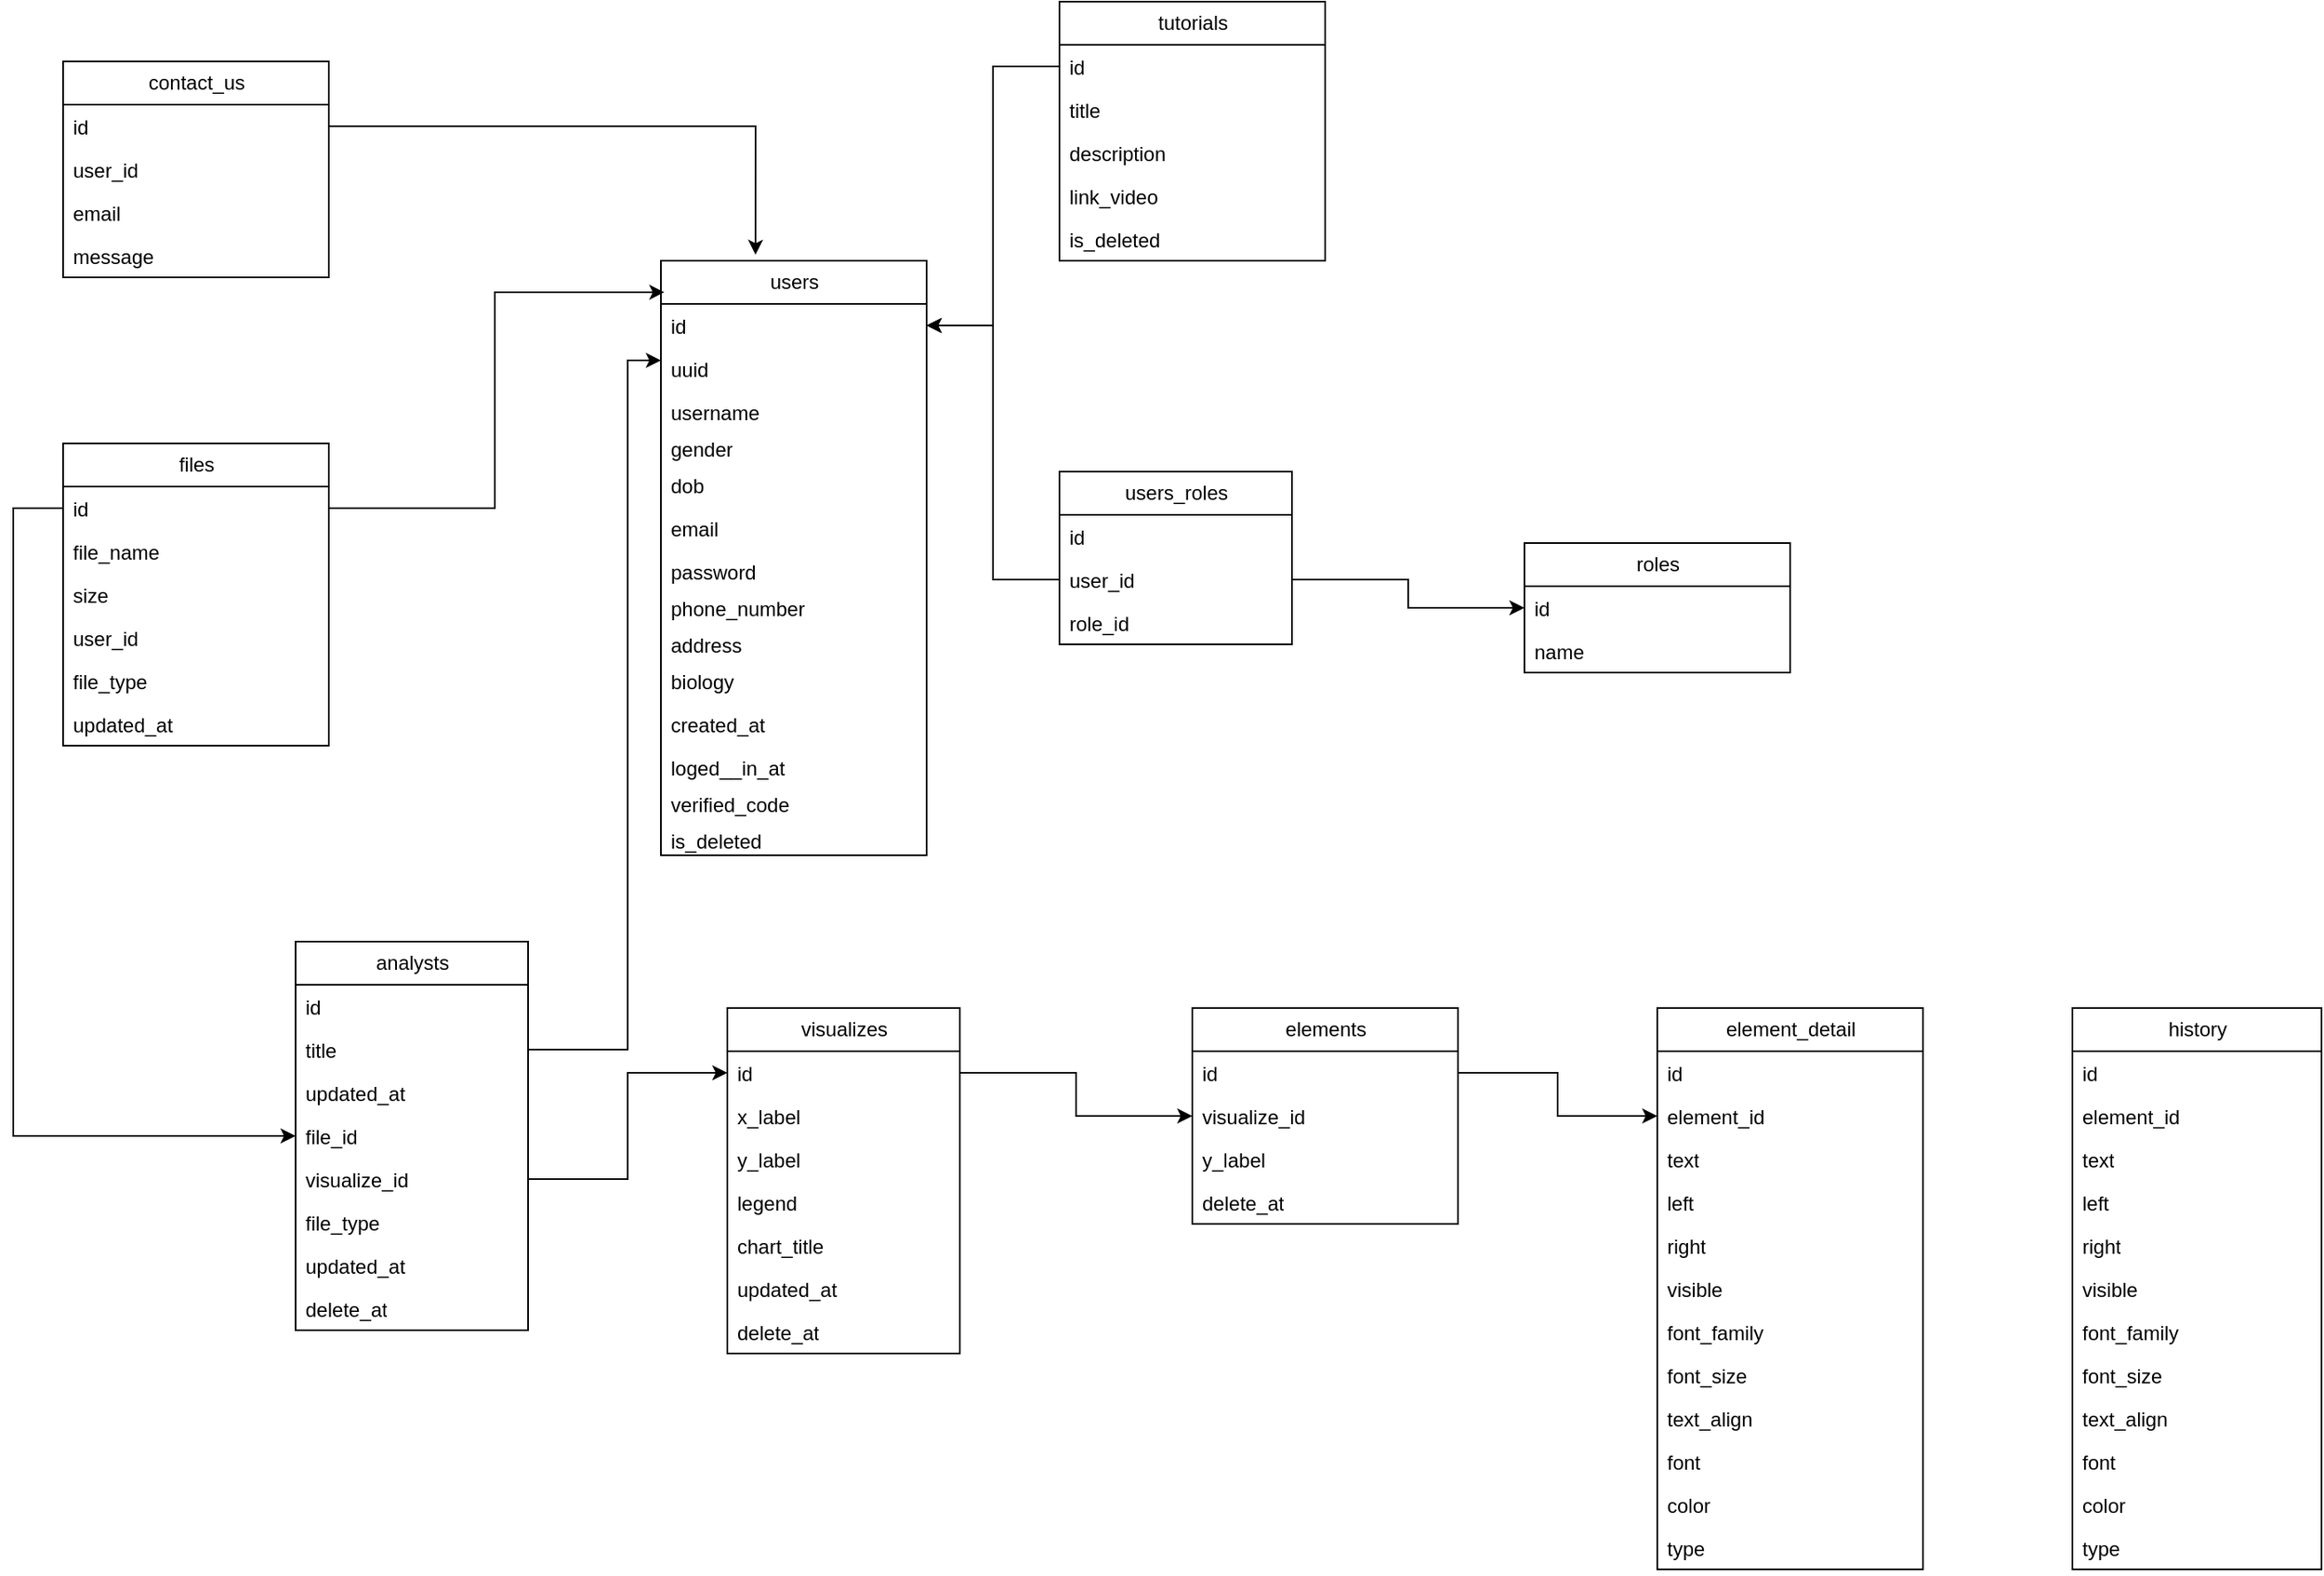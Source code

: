<mxfile version="22.0.8" type="github">
  <diagram name="Page-1" id="uQ-LEBRfxpsfQrsSfHtP">
    <mxGraphModel dx="1235" dy="628" grid="1" gridSize="10" guides="1" tooltips="1" connect="1" arrows="1" fold="1" page="1" pageScale="1" pageWidth="850" pageHeight="1100" math="0" shadow="0">
      <root>
        <mxCell id="0" />
        <mxCell id="1" parent="0" />
        <mxCell id="L1xeTPXY0KIU7GpMLRNp-1" value="users" style="swimlane;fontStyle=0;childLayout=stackLayout;horizontal=1;startSize=26;fillColor=none;horizontalStack=0;resizeParent=1;resizeParentMax=0;resizeLast=0;collapsible=1;marginBottom=0;html=1;" parent="1" vertex="1">
          <mxGeometry x="440" y="230" width="160" height="358" as="geometry">
            <mxRectangle x="210" y="230" width="70" height="30" as="alternateBounds" />
          </mxGeometry>
        </mxCell>
        <mxCell id="L1xeTPXY0KIU7GpMLRNp-2" value="id" style="text;strokeColor=none;fillColor=none;align=left;verticalAlign=top;spacingLeft=4;spacingRight=4;overflow=hidden;rotatable=0;points=[[0,0.5],[1,0.5]];portConstraint=eastwest;whiteSpace=wrap;html=1;" parent="L1xeTPXY0KIU7GpMLRNp-1" vertex="1">
          <mxGeometry y="26" width="160" height="26" as="geometry" />
        </mxCell>
        <mxCell id="L1xeTPXY0KIU7GpMLRNp-3" value="uuid" style="text;strokeColor=none;fillColor=none;align=left;verticalAlign=top;spacingLeft=4;spacingRight=4;overflow=hidden;rotatable=0;points=[[0,0.5],[1,0.5]];portConstraint=eastwest;whiteSpace=wrap;html=1;" parent="L1xeTPXY0KIU7GpMLRNp-1" vertex="1">
          <mxGeometry y="52" width="160" height="26" as="geometry" />
        </mxCell>
        <mxCell id="L1xeTPXY0KIU7GpMLRNp-8" value="username" style="text;strokeColor=none;fillColor=none;align=left;verticalAlign=top;spacingLeft=4;spacingRight=4;overflow=hidden;rotatable=0;points=[[0,0.5],[1,0.5]];portConstraint=eastwest;whiteSpace=wrap;html=1;" parent="L1xeTPXY0KIU7GpMLRNp-1" vertex="1">
          <mxGeometry y="78" width="160" height="22" as="geometry" />
        </mxCell>
        <mxCell id="L1xeTPXY0KIU7GpMLRNp-9" value="gender" style="text;strokeColor=none;fillColor=none;align=left;verticalAlign=top;spacingLeft=4;spacingRight=4;overflow=hidden;rotatable=0;points=[[0,0.5],[1,0.5]];portConstraint=eastwest;whiteSpace=wrap;html=1;" parent="L1xeTPXY0KIU7GpMLRNp-1" vertex="1">
          <mxGeometry y="100" width="160" height="22" as="geometry" />
        </mxCell>
        <mxCell id="L1xeTPXY0KIU7GpMLRNp-10" value="dob" style="text;strokeColor=none;fillColor=none;align=left;verticalAlign=top;spacingLeft=4;spacingRight=4;overflow=hidden;rotatable=0;points=[[0,0.5],[1,0.5]];portConstraint=eastwest;whiteSpace=wrap;html=1;" parent="L1xeTPXY0KIU7GpMLRNp-1" vertex="1">
          <mxGeometry y="122" width="160" height="26" as="geometry" />
        </mxCell>
        <mxCell id="L1xeTPXY0KIU7GpMLRNp-15" value="email" style="text;strokeColor=none;fillColor=none;align=left;verticalAlign=top;spacingLeft=4;spacingRight=4;overflow=hidden;rotatable=0;points=[[0,0.5],[1,0.5]];portConstraint=eastwest;whiteSpace=wrap;html=1;" parent="L1xeTPXY0KIU7GpMLRNp-1" vertex="1">
          <mxGeometry y="148" width="160" height="26" as="geometry" />
        </mxCell>
        <mxCell id="L1xeTPXY0KIU7GpMLRNp-19" value="password" style="text;strokeColor=none;fillColor=none;align=left;verticalAlign=top;spacingLeft=4;spacingRight=4;overflow=hidden;rotatable=0;points=[[0,0.5],[1,0.5]];portConstraint=eastwest;whiteSpace=wrap;html=1;" parent="L1xeTPXY0KIU7GpMLRNp-1" vertex="1">
          <mxGeometry y="174" width="160" height="22" as="geometry" />
        </mxCell>
        <mxCell id="L1xeTPXY0KIU7GpMLRNp-18" value="phone_number" style="text;strokeColor=none;fillColor=none;align=left;verticalAlign=top;spacingLeft=4;spacingRight=4;overflow=hidden;rotatable=0;points=[[0,0.5],[1,0.5]];portConstraint=eastwest;whiteSpace=wrap;html=1;" parent="L1xeTPXY0KIU7GpMLRNp-1" vertex="1">
          <mxGeometry y="196" width="160" height="22" as="geometry" />
        </mxCell>
        <mxCell id="L1xeTPXY0KIU7GpMLRNp-17" value="address" style="text;strokeColor=none;fillColor=none;align=left;verticalAlign=top;spacingLeft=4;spacingRight=4;overflow=hidden;rotatable=0;points=[[0,0.5],[1,0.5]];portConstraint=eastwest;whiteSpace=wrap;html=1;" parent="L1xeTPXY0KIU7GpMLRNp-1" vertex="1">
          <mxGeometry y="218" width="160" height="22" as="geometry" />
        </mxCell>
        <mxCell id="L1xeTPXY0KIU7GpMLRNp-16" value="biology" style="text;strokeColor=none;fillColor=none;align=left;verticalAlign=top;spacingLeft=4;spacingRight=4;overflow=hidden;rotatable=0;points=[[0,0.5],[1,0.5]];portConstraint=eastwest;whiteSpace=wrap;html=1;" parent="L1xeTPXY0KIU7GpMLRNp-1" vertex="1">
          <mxGeometry y="240" width="160" height="26" as="geometry" />
        </mxCell>
        <mxCell id="L1xeTPXY0KIU7GpMLRNp-11" value="created_at" style="text;strokeColor=none;fillColor=none;align=left;verticalAlign=top;spacingLeft=4;spacingRight=4;overflow=hidden;rotatable=0;points=[[0,0.5],[1,0.5]];portConstraint=eastwest;whiteSpace=wrap;html=1;" parent="L1xeTPXY0KIU7GpMLRNp-1" vertex="1">
          <mxGeometry y="266" width="160" height="26" as="geometry" />
        </mxCell>
        <mxCell id="L1xeTPXY0KIU7GpMLRNp-12" value="loged__in_at" style="text;strokeColor=none;fillColor=none;align=left;verticalAlign=top;spacingLeft=4;spacingRight=4;overflow=hidden;rotatable=0;points=[[0,0.5],[1,0.5]];portConstraint=eastwest;whiteSpace=wrap;html=1;" parent="L1xeTPXY0KIU7GpMLRNp-1" vertex="1">
          <mxGeometry y="292" width="160" height="22" as="geometry" />
        </mxCell>
        <mxCell id="L1xeTPXY0KIU7GpMLRNp-13" value="verified_code" style="text;strokeColor=none;fillColor=none;align=left;verticalAlign=top;spacingLeft=4;spacingRight=4;overflow=hidden;rotatable=0;points=[[0,0.5],[1,0.5]];portConstraint=eastwest;whiteSpace=wrap;html=1;" parent="L1xeTPXY0KIU7GpMLRNp-1" vertex="1">
          <mxGeometry y="314" width="160" height="22" as="geometry" />
        </mxCell>
        <mxCell id="L1xeTPXY0KIU7GpMLRNp-14" value="is_deleted" style="text;strokeColor=none;fillColor=none;align=left;verticalAlign=top;spacingLeft=4;spacingRight=4;overflow=hidden;rotatable=0;points=[[0,0.5],[1,0.5]];portConstraint=eastwest;whiteSpace=wrap;html=1;" parent="L1xeTPXY0KIU7GpMLRNp-1" vertex="1">
          <mxGeometry y="336" width="160" height="22" as="geometry" />
        </mxCell>
        <mxCell id="L1xeTPXY0KIU7GpMLRNp-20" value="roles" style="swimlane;fontStyle=0;childLayout=stackLayout;horizontal=1;startSize=26;fillColor=none;horizontalStack=0;resizeParent=1;resizeParentMax=0;resizeLast=0;collapsible=1;marginBottom=0;html=1;" parent="1" vertex="1">
          <mxGeometry x="960" y="400" width="160" height="78" as="geometry">
            <mxRectangle x="210" y="230" width="70" height="30" as="alternateBounds" />
          </mxGeometry>
        </mxCell>
        <mxCell id="L1xeTPXY0KIU7GpMLRNp-21" value="id" style="text;strokeColor=none;fillColor=none;align=left;verticalAlign=top;spacingLeft=4;spacingRight=4;overflow=hidden;rotatable=0;points=[[0,0.5],[1,0.5]];portConstraint=eastwest;whiteSpace=wrap;html=1;" parent="L1xeTPXY0KIU7GpMLRNp-20" vertex="1">
          <mxGeometry y="26" width="160" height="26" as="geometry" />
        </mxCell>
        <mxCell id="L1xeTPXY0KIU7GpMLRNp-22" value="name" style="text;strokeColor=none;fillColor=none;align=left;verticalAlign=top;spacingLeft=4;spacingRight=4;overflow=hidden;rotatable=0;points=[[0,0.5],[1,0.5]];portConstraint=eastwest;whiteSpace=wrap;html=1;" parent="L1xeTPXY0KIU7GpMLRNp-20" vertex="1">
          <mxGeometry y="52" width="160" height="26" as="geometry" />
        </mxCell>
        <mxCell id="L1xeTPXY0KIU7GpMLRNp-35" value="users_roles" style="swimlane;fontStyle=0;childLayout=stackLayout;horizontal=1;startSize=26;fillColor=none;horizontalStack=0;resizeParent=1;resizeParentMax=0;resizeLast=0;collapsible=1;marginBottom=0;html=1;" parent="1" vertex="1">
          <mxGeometry x="680" y="357" width="140" height="104" as="geometry">
            <mxRectangle x="210" y="230" width="70" height="30" as="alternateBounds" />
          </mxGeometry>
        </mxCell>
        <mxCell id="L1xeTPXY0KIU7GpMLRNp-36" value="id" style="text;strokeColor=none;fillColor=none;align=left;verticalAlign=top;spacingLeft=4;spacingRight=4;overflow=hidden;rotatable=0;points=[[0,0.5],[1,0.5]];portConstraint=eastwest;whiteSpace=wrap;html=1;" parent="L1xeTPXY0KIU7GpMLRNp-35" vertex="1">
          <mxGeometry y="26" width="140" height="26" as="geometry" />
        </mxCell>
        <mxCell id="L1xeTPXY0KIU7GpMLRNp-41" value="user_id" style="text;strokeColor=none;fillColor=none;align=left;verticalAlign=top;spacingLeft=4;spacingRight=4;overflow=hidden;rotatable=0;points=[[0,0.5],[1,0.5]];portConstraint=eastwest;whiteSpace=wrap;html=1;" parent="L1xeTPXY0KIU7GpMLRNp-35" vertex="1">
          <mxGeometry y="52" width="140" height="26" as="geometry" />
        </mxCell>
        <mxCell id="L1xeTPXY0KIU7GpMLRNp-37" value="role_id" style="text;strokeColor=none;fillColor=none;align=left;verticalAlign=top;spacingLeft=4;spacingRight=4;overflow=hidden;rotatable=0;points=[[0,0.5],[1,0.5]];portConstraint=eastwest;whiteSpace=wrap;html=1;" parent="L1xeTPXY0KIU7GpMLRNp-35" vertex="1">
          <mxGeometry y="78" width="140" height="26" as="geometry" />
        </mxCell>
        <mxCell id="TzdR4PTBWZfwo3h6QE1A-2" style="edgeStyle=orthogonalEdgeStyle;rounded=0;orthogonalLoop=1;jettySize=auto;html=1;" parent="1" source="L1xeTPXY0KIU7GpMLRNp-41" target="L1xeTPXY0KIU7GpMLRNp-2" edge="1">
          <mxGeometry relative="1" as="geometry" />
        </mxCell>
        <mxCell id="TzdR4PTBWZfwo3h6QE1A-3" style="edgeStyle=orthogonalEdgeStyle;rounded=0;orthogonalLoop=1;jettySize=auto;html=1;entryX=0;entryY=0.5;entryDx=0;entryDy=0;" parent="1" source="L1xeTPXY0KIU7GpMLRNp-41" target="L1xeTPXY0KIU7GpMLRNp-21" edge="1">
          <mxGeometry relative="1" as="geometry" />
        </mxCell>
        <mxCell id="TzdR4PTBWZfwo3h6QE1A-4" value="files" style="swimlane;fontStyle=0;childLayout=stackLayout;horizontal=1;startSize=26;fillColor=none;horizontalStack=0;resizeParent=1;resizeParentMax=0;resizeLast=0;collapsible=1;marginBottom=0;html=1;" parent="1" vertex="1">
          <mxGeometry x="80" y="340" width="160" height="182" as="geometry">
            <mxRectangle x="210" y="230" width="70" height="30" as="alternateBounds" />
          </mxGeometry>
        </mxCell>
        <mxCell id="TzdR4PTBWZfwo3h6QE1A-5" value="id" style="text;strokeColor=none;fillColor=none;align=left;verticalAlign=top;spacingLeft=4;spacingRight=4;overflow=hidden;rotatable=0;points=[[0,0.5],[1,0.5]];portConstraint=eastwest;whiteSpace=wrap;html=1;" parent="TzdR4PTBWZfwo3h6QE1A-4" vertex="1">
          <mxGeometry y="26" width="160" height="26" as="geometry" />
        </mxCell>
        <mxCell id="TzdR4PTBWZfwo3h6QE1A-7" value="file_name" style="text;strokeColor=none;fillColor=none;align=left;verticalAlign=top;spacingLeft=4;spacingRight=4;overflow=hidden;rotatable=0;points=[[0,0.5],[1,0.5]];portConstraint=eastwest;whiteSpace=wrap;html=1;" parent="TzdR4PTBWZfwo3h6QE1A-4" vertex="1">
          <mxGeometry y="52" width="160" height="26" as="geometry" />
        </mxCell>
        <mxCell id="TzdR4PTBWZfwo3h6QE1A-9" value="size" style="text;strokeColor=none;fillColor=none;align=left;verticalAlign=top;spacingLeft=4;spacingRight=4;overflow=hidden;rotatable=0;points=[[0,0.5],[1,0.5]];portConstraint=eastwest;whiteSpace=wrap;html=1;" parent="TzdR4PTBWZfwo3h6QE1A-4" vertex="1">
          <mxGeometry y="78" width="160" height="26" as="geometry" />
        </mxCell>
        <mxCell id="TzdR4PTBWZfwo3h6QE1A-10" value="user_id" style="text;strokeColor=none;fillColor=none;align=left;verticalAlign=top;spacingLeft=4;spacingRight=4;overflow=hidden;rotatable=0;points=[[0,0.5],[1,0.5]];portConstraint=eastwest;whiteSpace=wrap;html=1;" parent="TzdR4PTBWZfwo3h6QE1A-4" vertex="1">
          <mxGeometry y="104" width="160" height="26" as="geometry" />
        </mxCell>
        <mxCell id="TzdR4PTBWZfwo3h6QE1A-8" value="file_type" style="text;strokeColor=none;fillColor=none;align=left;verticalAlign=top;spacingLeft=4;spacingRight=4;overflow=hidden;rotatable=0;points=[[0,0.5],[1,0.5]];portConstraint=eastwest;whiteSpace=wrap;html=1;" parent="TzdR4PTBWZfwo3h6QE1A-4" vertex="1">
          <mxGeometry y="130" width="160" height="26" as="geometry" />
        </mxCell>
        <mxCell id="TzdR4PTBWZfwo3h6QE1A-6" value="updated_at" style="text;strokeColor=none;fillColor=none;align=left;verticalAlign=top;spacingLeft=4;spacingRight=4;overflow=hidden;rotatable=0;points=[[0,0.5],[1,0.5]];portConstraint=eastwest;whiteSpace=wrap;html=1;" parent="TzdR4PTBWZfwo3h6QE1A-4" vertex="1">
          <mxGeometry y="156" width="160" height="26" as="geometry" />
        </mxCell>
        <mxCell id="IxeHZ6Wd8TCXihYFa-00-1" value="contact_us" style="swimlane;fontStyle=0;childLayout=stackLayout;horizontal=1;startSize=26;fillColor=none;horizontalStack=0;resizeParent=1;resizeParentMax=0;resizeLast=0;collapsible=1;marginBottom=0;html=1;" vertex="1" parent="1">
          <mxGeometry x="80" y="110" width="160" height="130" as="geometry">
            <mxRectangle x="210" y="230" width="70" height="30" as="alternateBounds" />
          </mxGeometry>
        </mxCell>
        <mxCell id="IxeHZ6Wd8TCXihYFa-00-2" value="id" style="text;strokeColor=none;fillColor=none;align=left;verticalAlign=top;spacingLeft=4;spacingRight=4;overflow=hidden;rotatable=0;points=[[0,0.5],[1,0.5]];portConstraint=eastwest;whiteSpace=wrap;html=1;" vertex="1" parent="IxeHZ6Wd8TCXihYFa-00-1">
          <mxGeometry y="26" width="160" height="26" as="geometry" />
        </mxCell>
        <mxCell id="IxeHZ6Wd8TCXihYFa-00-15" value="user_id" style="text;strokeColor=none;fillColor=none;align=left;verticalAlign=top;spacingLeft=4;spacingRight=4;overflow=hidden;rotatable=0;points=[[0,0.5],[1,0.5]];portConstraint=eastwest;whiteSpace=wrap;html=1;" vertex="1" parent="IxeHZ6Wd8TCXihYFa-00-1">
          <mxGeometry y="52" width="160" height="26" as="geometry" />
        </mxCell>
        <mxCell id="IxeHZ6Wd8TCXihYFa-00-3" value="email" style="text;strokeColor=none;fillColor=none;align=left;verticalAlign=top;spacingLeft=4;spacingRight=4;overflow=hidden;rotatable=0;points=[[0,0.5],[1,0.5]];portConstraint=eastwest;whiteSpace=wrap;html=1;" vertex="1" parent="IxeHZ6Wd8TCXihYFa-00-1">
          <mxGeometry y="78" width="160" height="26" as="geometry" />
        </mxCell>
        <mxCell id="IxeHZ6Wd8TCXihYFa-00-4" value="message" style="text;strokeColor=none;fillColor=none;align=left;verticalAlign=top;spacingLeft=4;spacingRight=4;overflow=hidden;rotatable=0;points=[[0,0.5],[1,0.5]];portConstraint=eastwest;whiteSpace=wrap;html=1;" vertex="1" parent="IxeHZ6Wd8TCXihYFa-00-1">
          <mxGeometry y="104" width="160" height="26" as="geometry" />
        </mxCell>
        <mxCell id="IxeHZ6Wd8TCXihYFa-00-9" value="tutorials" style="swimlane;fontStyle=0;childLayout=stackLayout;horizontal=1;startSize=26;fillColor=none;horizontalStack=0;resizeParent=1;resizeParentMax=0;resizeLast=0;collapsible=1;marginBottom=0;html=1;" vertex="1" parent="1">
          <mxGeometry x="680" y="74" width="160" height="156" as="geometry">
            <mxRectangle x="210" y="230" width="70" height="30" as="alternateBounds" />
          </mxGeometry>
        </mxCell>
        <mxCell id="IxeHZ6Wd8TCXihYFa-00-10" value="id" style="text;strokeColor=none;fillColor=none;align=left;verticalAlign=top;spacingLeft=4;spacingRight=4;overflow=hidden;rotatable=0;points=[[0,0.5],[1,0.5]];portConstraint=eastwest;whiteSpace=wrap;html=1;" vertex="1" parent="IxeHZ6Wd8TCXihYFa-00-9">
          <mxGeometry y="26" width="160" height="26" as="geometry" />
        </mxCell>
        <mxCell id="IxeHZ6Wd8TCXihYFa-00-11" value="title" style="text;strokeColor=none;fillColor=none;align=left;verticalAlign=top;spacingLeft=4;spacingRight=4;overflow=hidden;rotatable=0;points=[[0,0.5],[1,0.5]];portConstraint=eastwest;whiteSpace=wrap;html=1;" vertex="1" parent="IxeHZ6Wd8TCXihYFa-00-9">
          <mxGeometry y="52" width="160" height="26" as="geometry" />
        </mxCell>
        <mxCell id="IxeHZ6Wd8TCXihYFa-00-12" value="description" style="text;strokeColor=none;fillColor=none;align=left;verticalAlign=top;spacingLeft=4;spacingRight=4;overflow=hidden;rotatable=0;points=[[0,0.5],[1,0.5]];portConstraint=eastwest;whiteSpace=wrap;html=1;" vertex="1" parent="IxeHZ6Wd8TCXihYFa-00-9">
          <mxGeometry y="78" width="160" height="26" as="geometry" />
        </mxCell>
        <mxCell id="IxeHZ6Wd8TCXihYFa-00-14" value="link_video" style="text;strokeColor=none;fillColor=none;align=left;verticalAlign=top;spacingLeft=4;spacingRight=4;overflow=hidden;rotatable=0;points=[[0,0.5],[1,0.5]];portConstraint=eastwest;whiteSpace=wrap;html=1;" vertex="1" parent="IxeHZ6Wd8TCXihYFa-00-9">
          <mxGeometry y="104" width="160" height="26" as="geometry" />
        </mxCell>
        <mxCell id="IxeHZ6Wd8TCXihYFa-00-13" value="is_deleted" style="text;strokeColor=none;fillColor=none;align=left;verticalAlign=top;spacingLeft=4;spacingRight=4;overflow=hidden;rotatable=0;points=[[0,0.5],[1,0.5]];portConstraint=eastwest;whiteSpace=wrap;html=1;" vertex="1" parent="IxeHZ6Wd8TCXihYFa-00-9">
          <mxGeometry y="130" width="160" height="26" as="geometry" />
        </mxCell>
        <mxCell id="IxeHZ6Wd8TCXihYFa-00-17" style="edgeStyle=orthogonalEdgeStyle;rounded=0;orthogonalLoop=1;jettySize=auto;html=1;entryX=1;entryY=0.5;entryDx=0;entryDy=0;" edge="1" parent="1" source="IxeHZ6Wd8TCXihYFa-00-10" target="L1xeTPXY0KIU7GpMLRNp-2">
          <mxGeometry relative="1" as="geometry" />
        </mxCell>
        <mxCell id="IxeHZ6Wd8TCXihYFa-00-18" value="analysts" style="swimlane;fontStyle=0;childLayout=stackLayout;horizontal=1;startSize=26;fillColor=none;horizontalStack=0;resizeParent=1;resizeParentMax=0;resizeLast=0;collapsible=1;marginBottom=0;html=1;" vertex="1" parent="1">
          <mxGeometry x="220" y="640" width="140" height="234" as="geometry">
            <mxRectangle x="210" y="230" width="70" height="30" as="alternateBounds" />
          </mxGeometry>
        </mxCell>
        <mxCell id="IxeHZ6Wd8TCXihYFa-00-19" value="id" style="text;strokeColor=none;fillColor=none;align=left;verticalAlign=top;spacingLeft=4;spacingRight=4;overflow=hidden;rotatable=0;points=[[0,0.5],[1,0.5]];portConstraint=eastwest;whiteSpace=wrap;html=1;" vertex="1" parent="IxeHZ6Wd8TCXihYFa-00-18">
          <mxGeometry y="26" width="140" height="26" as="geometry" />
        </mxCell>
        <mxCell id="IxeHZ6Wd8TCXihYFa-00-20" value="title" style="text;strokeColor=none;fillColor=none;align=left;verticalAlign=top;spacingLeft=4;spacingRight=4;overflow=hidden;rotatable=0;points=[[0,0.5],[1,0.5]];portConstraint=eastwest;whiteSpace=wrap;html=1;" vertex="1" parent="IxeHZ6Wd8TCXihYFa-00-18">
          <mxGeometry y="52" width="140" height="26" as="geometry" />
        </mxCell>
        <mxCell id="IxeHZ6Wd8TCXihYFa-00-21" value="updated_at" style="text;strokeColor=none;fillColor=none;align=left;verticalAlign=top;spacingLeft=4;spacingRight=4;overflow=hidden;rotatable=0;points=[[0,0.5],[1,0.5]];portConstraint=eastwest;whiteSpace=wrap;html=1;" vertex="1" parent="IxeHZ6Wd8TCXihYFa-00-18">
          <mxGeometry y="78" width="140" height="26" as="geometry" />
        </mxCell>
        <mxCell id="IxeHZ6Wd8TCXihYFa-00-22" value="file_id" style="text;strokeColor=none;fillColor=none;align=left;verticalAlign=top;spacingLeft=4;spacingRight=4;overflow=hidden;rotatable=0;points=[[0,0.5],[1,0.5]];portConstraint=eastwest;whiteSpace=wrap;html=1;" vertex="1" parent="IxeHZ6Wd8TCXihYFa-00-18">
          <mxGeometry y="104" width="140" height="26" as="geometry" />
        </mxCell>
        <mxCell id="IxeHZ6Wd8TCXihYFa-00-40" value="visualize_id" style="text;strokeColor=none;fillColor=none;align=left;verticalAlign=top;spacingLeft=4;spacingRight=4;overflow=hidden;rotatable=0;points=[[0,0.5],[1,0.5]];portConstraint=eastwest;whiteSpace=wrap;html=1;" vertex="1" parent="IxeHZ6Wd8TCXihYFa-00-18">
          <mxGeometry y="130" width="140" height="26" as="geometry" />
        </mxCell>
        <mxCell id="IxeHZ6Wd8TCXihYFa-00-23" value="file_type" style="text;strokeColor=none;fillColor=none;align=left;verticalAlign=top;spacingLeft=4;spacingRight=4;overflow=hidden;rotatable=0;points=[[0,0.5],[1,0.5]];portConstraint=eastwest;whiteSpace=wrap;html=1;" vertex="1" parent="IxeHZ6Wd8TCXihYFa-00-18">
          <mxGeometry y="156" width="140" height="26" as="geometry" />
        </mxCell>
        <mxCell id="IxeHZ6Wd8TCXihYFa-00-31" value="updated_at" style="text;strokeColor=none;fillColor=none;align=left;verticalAlign=top;spacingLeft=4;spacingRight=4;overflow=hidden;rotatable=0;points=[[0,0.5],[1,0.5]];portConstraint=eastwest;whiteSpace=wrap;html=1;" vertex="1" parent="IxeHZ6Wd8TCXihYFa-00-18">
          <mxGeometry y="182" width="140" height="26" as="geometry" />
        </mxCell>
        <mxCell id="IxeHZ6Wd8TCXihYFa-00-24" value="delete_at" style="text;strokeColor=none;fillColor=none;align=left;verticalAlign=top;spacingLeft=4;spacingRight=4;overflow=hidden;rotatable=0;points=[[0,0.5],[1,0.5]];portConstraint=eastwest;whiteSpace=wrap;html=1;" vertex="1" parent="IxeHZ6Wd8TCXihYFa-00-18">
          <mxGeometry y="208" width="140" height="26" as="geometry" />
        </mxCell>
        <mxCell id="IxeHZ6Wd8TCXihYFa-00-25" style="edgeStyle=orthogonalEdgeStyle;rounded=0;orthogonalLoop=1;jettySize=auto;html=1;exitX=1;exitY=0.5;exitDx=0;exitDy=0;" edge="1" parent="1" source="IxeHZ6Wd8TCXihYFa-00-20">
          <mxGeometry relative="1" as="geometry">
            <mxPoint x="380" y="700.0" as="sourcePoint" />
            <mxPoint x="440" y="290" as="targetPoint" />
            <Array as="points">
              <mxPoint x="420" y="705" />
              <mxPoint x="420" y="290" />
            </Array>
          </mxGeometry>
        </mxCell>
        <mxCell id="IxeHZ6Wd8TCXihYFa-00-27" style="edgeStyle=orthogonalEdgeStyle;rounded=0;orthogonalLoop=1;jettySize=auto;html=1;entryX=0.356;entryY=-0.01;entryDx=0;entryDy=0;entryPerimeter=0;" edge="1" parent="1" source="IxeHZ6Wd8TCXihYFa-00-2" target="L1xeTPXY0KIU7GpMLRNp-1">
          <mxGeometry relative="1" as="geometry" />
        </mxCell>
        <mxCell id="IxeHZ6Wd8TCXihYFa-00-28" style="edgeStyle=orthogonalEdgeStyle;rounded=0;orthogonalLoop=1;jettySize=auto;html=1;entryX=0.013;entryY=0.053;entryDx=0;entryDy=0;entryPerimeter=0;" edge="1" parent="1" source="TzdR4PTBWZfwo3h6QE1A-5" target="L1xeTPXY0KIU7GpMLRNp-1">
          <mxGeometry relative="1" as="geometry" />
        </mxCell>
        <mxCell id="IxeHZ6Wd8TCXihYFa-00-30" style="edgeStyle=orthogonalEdgeStyle;rounded=0;orthogonalLoop=1;jettySize=auto;html=1;entryX=0;entryY=0.5;entryDx=0;entryDy=0;" edge="1" parent="1" source="TzdR4PTBWZfwo3h6QE1A-5" target="IxeHZ6Wd8TCXihYFa-00-22">
          <mxGeometry relative="1" as="geometry">
            <Array as="points">
              <mxPoint x="50" y="379" />
              <mxPoint x="50" y="757" />
            </Array>
          </mxGeometry>
        </mxCell>
        <mxCell id="IxeHZ6Wd8TCXihYFa-00-32" value="visualizes" style="swimlane;fontStyle=0;childLayout=stackLayout;horizontal=1;startSize=26;fillColor=none;horizontalStack=0;resizeParent=1;resizeParentMax=0;resizeLast=0;collapsible=1;marginBottom=0;html=1;" vertex="1" parent="1">
          <mxGeometry x="480" y="680" width="140" height="208" as="geometry">
            <mxRectangle x="210" y="230" width="70" height="30" as="alternateBounds" />
          </mxGeometry>
        </mxCell>
        <mxCell id="IxeHZ6Wd8TCXihYFa-00-33" value="id" style="text;strokeColor=none;fillColor=none;align=left;verticalAlign=top;spacingLeft=4;spacingRight=4;overflow=hidden;rotatable=0;points=[[0,0.5],[1,0.5]];portConstraint=eastwest;whiteSpace=wrap;html=1;" vertex="1" parent="IxeHZ6Wd8TCXihYFa-00-32">
          <mxGeometry y="26" width="140" height="26" as="geometry" />
        </mxCell>
        <mxCell id="IxeHZ6Wd8TCXihYFa-00-34" value="x_label" style="text;strokeColor=none;fillColor=none;align=left;verticalAlign=top;spacingLeft=4;spacingRight=4;overflow=hidden;rotatable=0;points=[[0,0.5],[1,0.5]];portConstraint=eastwest;whiteSpace=wrap;html=1;" vertex="1" parent="IxeHZ6Wd8TCXihYFa-00-32">
          <mxGeometry y="52" width="140" height="26" as="geometry" />
        </mxCell>
        <mxCell id="IxeHZ6Wd8TCXihYFa-00-35" value="y_label" style="text;strokeColor=none;fillColor=none;align=left;verticalAlign=top;spacingLeft=4;spacingRight=4;overflow=hidden;rotatable=0;points=[[0,0.5],[1,0.5]];portConstraint=eastwest;whiteSpace=wrap;html=1;" vertex="1" parent="IxeHZ6Wd8TCXihYFa-00-32">
          <mxGeometry y="78" width="140" height="26" as="geometry" />
        </mxCell>
        <mxCell id="IxeHZ6Wd8TCXihYFa-00-36" value="legend" style="text;strokeColor=none;fillColor=none;align=left;verticalAlign=top;spacingLeft=4;spacingRight=4;overflow=hidden;rotatable=0;points=[[0,0.5],[1,0.5]];portConstraint=eastwest;whiteSpace=wrap;html=1;" vertex="1" parent="IxeHZ6Wd8TCXihYFa-00-32">
          <mxGeometry y="104" width="140" height="26" as="geometry" />
        </mxCell>
        <mxCell id="IxeHZ6Wd8TCXihYFa-00-37" value="chart_title" style="text;strokeColor=none;fillColor=none;align=left;verticalAlign=top;spacingLeft=4;spacingRight=4;overflow=hidden;rotatable=0;points=[[0,0.5],[1,0.5]];portConstraint=eastwest;whiteSpace=wrap;html=1;" vertex="1" parent="IxeHZ6Wd8TCXihYFa-00-32">
          <mxGeometry y="130" width="140" height="26" as="geometry" />
        </mxCell>
        <mxCell id="IxeHZ6Wd8TCXihYFa-00-38" value="updated_at" style="text;strokeColor=none;fillColor=none;align=left;verticalAlign=top;spacingLeft=4;spacingRight=4;overflow=hidden;rotatable=0;points=[[0,0.5],[1,0.5]];portConstraint=eastwest;whiteSpace=wrap;html=1;" vertex="1" parent="IxeHZ6Wd8TCXihYFa-00-32">
          <mxGeometry y="156" width="140" height="26" as="geometry" />
        </mxCell>
        <mxCell id="IxeHZ6Wd8TCXihYFa-00-39" value="delete_at" style="text;strokeColor=none;fillColor=none;align=left;verticalAlign=top;spacingLeft=4;spacingRight=4;overflow=hidden;rotatable=0;points=[[0,0.5],[1,0.5]];portConstraint=eastwest;whiteSpace=wrap;html=1;" vertex="1" parent="IxeHZ6Wd8TCXihYFa-00-32">
          <mxGeometry y="182" width="140" height="26" as="geometry" />
        </mxCell>
        <mxCell id="IxeHZ6Wd8TCXihYFa-00-41" style="edgeStyle=orthogonalEdgeStyle;rounded=0;orthogonalLoop=1;jettySize=auto;html=1;entryX=0;entryY=0.5;entryDx=0;entryDy=0;" edge="1" parent="1" source="IxeHZ6Wd8TCXihYFa-00-40" target="IxeHZ6Wd8TCXihYFa-00-33">
          <mxGeometry relative="1" as="geometry" />
        </mxCell>
        <mxCell id="IxeHZ6Wd8TCXihYFa-00-42" value="elements" style="swimlane;fontStyle=0;childLayout=stackLayout;horizontal=1;startSize=26;fillColor=none;horizontalStack=0;resizeParent=1;resizeParentMax=0;resizeLast=0;collapsible=1;marginBottom=0;html=1;" vertex="1" parent="1">
          <mxGeometry x="760" y="680" width="160" height="130" as="geometry">
            <mxRectangle x="210" y="230" width="70" height="30" as="alternateBounds" />
          </mxGeometry>
        </mxCell>
        <mxCell id="IxeHZ6Wd8TCXihYFa-00-43" value="id" style="text;strokeColor=none;fillColor=none;align=left;verticalAlign=top;spacingLeft=4;spacingRight=4;overflow=hidden;rotatable=0;points=[[0,0.5],[1,0.5]];portConstraint=eastwest;whiteSpace=wrap;html=1;" vertex="1" parent="IxeHZ6Wd8TCXihYFa-00-42">
          <mxGeometry y="26" width="160" height="26" as="geometry" />
        </mxCell>
        <mxCell id="IxeHZ6Wd8TCXihYFa-00-44" value="visualize_id" style="text;strokeColor=none;fillColor=none;align=left;verticalAlign=top;spacingLeft=4;spacingRight=4;overflow=hidden;rotatable=0;points=[[0,0.5],[1,0.5]];portConstraint=eastwest;whiteSpace=wrap;html=1;" vertex="1" parent="IxeHZ6Wd8TCXihYFa-00-42">
          <mxGeometry y="52" width="160" height="26" as="geometry" />
        </mxCell>
        <mxCell id="IxeHZ6Wd8TCXihYFa-00-45" value="y_label" style="text;strokeColor=none;fillColor=none;align=left;verticalAlign=top;spacingLeft=4;spacingRight=4;overflow=hidden;rotatable=0;points=[[0,0.5],[1,0.5]];portConstraint=eastwest;whiteSpace=wrap;html=1;" vertex="1" parent="IxeHZ6Wd8TCXihYFa-00-42">
          <mxGeometry y="78" width="160" height="26" as="geometry" />
        </mxCell>
        <mxCell id="IxeHZ6Wd8TCXihYFa-00-49" value="delete_at" style="text;strokeColor=none;fillColor=none;align=left;verticalAlign=top;spacingLeft=4;spacingRight=4;overflow=hidden;rotatable=0;points=[[0,0.5],[1,0.5]];portConstraint=eastwest;whiteSpace=wrap;html=1;" vertex="1" parent="IxeHZ6Wd8TCXihYFa-00-42">
          <mxGeometry y="104" width="160" height="26" as="geometry" />
        </mxCell>
        <mxCell id="IxeHZ6Wd8TCXihYFa-00-50" style="edgeStyle=orthogonalEdgeStyle;rounded=0;orthogonalLoop=1;jettySize=auto;html=1;entryX=0;entryY=0.5;entryDx=0;entryDy=0;" edge="1" parent="1" source="IxeHZ6Wd8TCXihYFa-00-33" target="IxeHZ6Wd8TCXihYFa-00-44">
          <mxGeometry relative="1" as="geometry" />
        </mxCell>
        <mxCell id="IxeHZ6Wd8TCXihYFa-00-51" value="element_detail" style="swimlane;fontStyle=0;childLayout=stackLayout;horizontal=1;startSize=26;fillColor=none;horizontalStack=0;resizeParent=1;resizeParentMax=0;resizeLast=0;collapsible=1;marginBottom=0;html=1;" vertex="1" parent="1">
          <mxGeometry x="1040" y="680" width="160" height="338" as="geometry">
            <mxRectangle x="210" y="230" width="70" height="30" as="alternateBounds" />
          </mxGeometry>
        </mxCell>
        <mxCell id="IxeHZ6Wd8TCXihYFa-00-52" value="id" style="text;strokeColor=none;fillColor=none;align=left;verticalAlign=top;spacingLeft=4;spacingRight=4;overflow=hidden;rotatable=0;points=[[0,0.5],[1,0.5]];portConstraint=eastwest;whiteSpace=wrap;html=1;" vertex="1" parent="IxeHZ6Wd8TCXihYFa-00-51">
          <mxGeometry y="26" width="160" height="26" as="geometry" />
        </mxCell>
        <mxCell id="IxeHZ6Wd8TCXihYFa-00-74" value="element_id" style="text;strokeColor=none;fillColor=none;align=left;verticalAlign=top;spacingLeft=4;spacingRight=4;overflow=hidden;rotatable=0;points=[[0,0.5],[1,0.5]];portConstraint=eastwest;whiteSpace=wrap;html=1;" vertex="1" parent="IxeHZ6Wd8TCXihYFa-00-51">
          <mxGeometry y="52" width="160" height="26" as="geometry" />
        </mxCell>
        <mxCell id="IxeHZ6Wd8TCXihYFa-00-69" value="text" style="text;strokeColor=none;fillColor=none;align=left;verticalAlign=top;spacingLeft=4;spacingRight=4;overflow=hidden;rotatable=0;points=[[0,0.5],[1,0.5]];portConstraint=eastwest;whiteSpace=wrap;html=1;" vertex="1" parent="IxeHZ6Wd8TCXihYFa-00-51">
          <mxGeometry y="78" width="160" height="26" as="geometry" />
        </mxCell>
        <mxCell id="IxeHZ6Wd8TCXihYFa-00-54" value="left" style="text;strokeColor=none;fillColor=none;align=left;verticalAlign=top;spacingLeft=4;spacingRight=4;overflow=hidden;rotatable=0;points=[[0,0.5],[1,0.5]];portConstraint=eastwest;whiteSpace=wrap;html=1;" vertex="1" parent="IxeHZ6Wd8TCXihYFa-00-51">
          <mxGeometry y="104" width="160" height="26" as="geometry" />
        </mxCell>
        <mxCell id="IxeHZ6Wd8TCXihYFa-00-66" value="right" style="text;strokeColor=none;fillColor=none;align=left;verticalAlign=top;spacingLeft=4;spacingRight=4;overflow=hidden;rotatable=0;points=[[0,0.5],[1,0.5]];portConstraint=eastwest;whiteSpace=wrap;html=1;" vertex="1" parent="IxeHZ6Wd8TCXihYFa-00-51">
          <mxGeometry y="130" width="160" height="26" as="geometry" />
        </mxCell>
        <mxCell id="IxeHZ6Wd8TCXihYFa-00-67" value="visible" style="text;strokeColor=none;fillColor=none;align=left;verticalAlign=top;spacingLeft=4;spacingRight=4;overflow=hidden;rotatable=0;points=[[0,0.5],[1,0.5]];portConstraint=eastwest;whiteSpace=wrap;html=1;" vertex="1" parent="IxeHZ6Wd8TCXihYFa-00-51">
          <mxGeometry y="156" width="160" height="26" as="geometry" />
        </mxCell>
        <mxCell id="IxeHZ6Wd8TCXihYFa-00-55" value="font_family" style="text;strokeColor=none;fillColor=none;align=left;verticalAlign=top;spacingLeft=4;spacingRight=4;overflow=hidden;rotatable=0;points=[[0,0.5],[1,0.5]];portConstraint=eastwest;whiteSpace=wrap;html=1;" vertex="1" parent="IxeHZ6Wd8TCXihYFa-00-51">
          <mxGeometry y="182" width="160" height="26" as="geometry" />
        </mxCell>
        <mxCell id="IxeHZ6Wd8TCXihYFa-00-68" value="font_size" style="text;strokeColor=none;fillColor=none;align=left;verticalAlign=top;spacingLeft=4;spacingRight=4;overflow=hidden;rotatable=0;points=[[0,0.5],[1,0.5]];portConstraint=eastwest;whiteSpace=wrap;html=1;" vertex="1" parent="IxeHZ6Wd8TCXihYFa-00-51">
          <mxGeometry y="208" width="160" height="26" as="geometry" />
        </mxCell>
        <mxCell id="IxeHZ6Wd8TCXihYFa-00-70" value="text_align" style="text;strokeColor=none;fillColor=none;align=left;verticalAlign=top;spacingLeft=4;spacingRight=4;overflow=hidden;rotatable=0;points=[[0,0.5],[1,0.5]];portConstraint=eastwest;whiteSpace=wrap;html=1;" vertex="1" parent="IxeHZ6Wd8TCXihYFa-00-51">
          <mxGeometry y="234" width="160" height="26" as="geometry" />
        </mxCell>
        <mxCell id="IxeHZ6Wd8TCXihYFa-00-71" value="font" style="text;strokeColor=none;fillColor=none;align=left;verticalAlign=top;spacingLeft=4;spacingRight=4;overflow=hidden;rotatable=0;points=[[0,0.5],[1,0.5]];portConstraint=eastwest;whiteSpace=wrap;html=1;" vertex="1" parent="IxeHZ6Wd8TCXihYFa-00-51">
          <mxGeometry y="260" width="160" height="26" as="geometry" />
        </mxCell>
        <mxCell id="IxeHZ6Wd8TCXihYFa-00-72" value="color" style="text;strokeColor=none;fillColor=none;align=left;verticalAlign=top;spacingLeft=4;spacingRight=4;overflow=hidden;rotatable=0;points=[[0,0.5],[1,0.5]];portConstraint=eastwest;whiteSpace=wrap;html=1;" vertex="1" parent="IxeHZ6Wd8TCXihYFa-00-51">
          <mxGeometry y="286" width="160" height="26" as="geometry" />
        </mxCell>
        <mxCell id="IxeHZ6Wd8TCXihYFa-00-73" value="type" style="text;strokeColor=none;fillColor=none;align=left;verticalAlign=top;spacingLeft=4;spacingRight=4;overflow=hidden;rotatable=0;points=[[0,0.5],[1,0.5]];portConstraint=eastwest;whiteSpace=wrap;html=1;" vertex="1" parent="IxeHZ6Wd8TCXihYFa-00-51">
          <mxGeometry y="312" width="160" height="26" as="geometry" />
        </mxCell>
        <mxCell id="IxeHZ6Wd8TCXihYFa-00-75" style="edgeStyle=orthogonalEdgeStyle;rounded=0;orthogonalLoop=1;jettySize=auto;html=1;entryX=0;entryY=0.5;entryDx=0;entryDy=0;" edge="1" parent="1" source="IxeHZ6Wd8TCXihYFa-00-43" target="IxeHZ6Wd8TCXihYFa-00-74">
          <mxGeometry relative="1" as="geometry" />
        </mxCell>
        <mxCell id="IxeHZ6Wd8TCXihYFa-00-76" value="history" style="swimlane;fontStyle=0;childLayout=stackLayout;horizontal=1;startSize=26;fillColor=none;horizontalStack=0;resizeParent=1;resizeParentMax=0;resizeLast=0;collapsible=1;marginBottom=0;html=1;" vertex="1" parent="1">
          <mxGeometry x="1290" y="680" width="150" height="338" as="geometry">
            <mxRectangle x="210" y="230" width="70" height="30" as="alternateBounds" />
          </mxGeometry>
        </mxCell>
        <mxCell id="IxeHZ6Wd8TCXihYFa-00-77" value="id" style="text;strokeColor=none;fillColor=none;align=left;verticalAlign=top;spacingLeft=4;spacingRight=4;overflow=hidden;rotatable=0;points=[[0,0.5],[1,0.5]];portConstraint=eastwest;whiteSpace=wrap;html=1;" vertex="1" parent="IxeHZ6Wd8TCXihYFa-00-76">
          <mxGeometry y="26" width="150" height="26" as="geometry" />
        </mxCell>
        <mxCell id="IxeHZ6Wd8TCXihYFa-00-78" value="element_id" style="text;strokeColor=none;fillColor=none;align=left;verticalAlign=top;spacingLeft=4;spacingRight=4;overflow=hidden;rotatable=0;points=[[0,0.5],[1,0.5]];portConstraint=eastwest;whiteSpace=wrap;html=1;" vertex="1" parent="IxeHZ6Wd8TCXihYFa-00-76">
          <mxGeometry y="52" width="150" height="26" as="geometry" />
        </mxCell>
        <mxCell id="IxeHZ6Wd8TCXihYFa-00-79" value="text" style="text;strokeColor=none;fillColor=none;align=left;verticalAlign=top;spacingLeft=4;spacingRight=4;overflow=hidden;rotatable=0;points=[[0,0.5],[1,0.5]];portConstraint=eastwest;whiteSpace=wrap;html=1;" vertex="1" parent="IxeHZ6Wd8TCXihYFa-00-76">
          <mxGeometry y="78" width="150" height="26" as="geometry" />
        </mxCell>
        <mxCell id="IxeHZ6Wd8TCXihYFa-00-80" value="left" style="text;strokeColor=none;fillColor=none;align=left;verticalAlign=top;spacingLeft=4;spacingRight=4;overflow=hidden;rotatable=0;points=[[0,0.5],[1,0.5]];portConstraint=eastwest;whiteSpace=wrap;html=1;" vertex="1" parent="IxeHZ6Wd8TCXihYFa-00-76">
          <mxGeometry y="104" width="150" height="26" as="geometry" />
        </mxCell>
        <mxCell id="IxeHZ6Wd8TCXihYFa-00-81" value="right" style="text;strokeColor=none;fillColor=none;align=left;verticalAlign=top;spacingLeft=4;spacingRight=4;overflow=hidden;rotatable=0;points=[[0,0.5],[1,0.5]];portConstraint=eastwest;whiteSpace=wrap;html=1;" vertex="1" parent="IxeHZ6Wd8TCXihYFa-00-76">
          <mxGeometry y="130" width="150" height="26" as="geometry" />
        </mxCell>
        <mxCell id="IxeHZ6Wd8TCXihYFa-00-82" value="visible" style="text;strokeColor=none;fillColor=none;align=left;verticalAlign=top;spacingLeft=4;spacingRight=4;overflow=hidden;rotatable=0;points=[[0,0.5],[1,0.5]];portConstraint=eastwest;whiteSpace=wrap;html=1;" vertex="1" parent="IxeHZ6Wd8TCXihYFa-00-76">
          <mxGeometry y="156" width="150" height="26" as="geometry" />
        </mxCell>
        <mxCell id="IxeHZ6Wd8TCXihYFa-00-83" value="font_family" style="text;strokeColor=none;fillColor=none;align=left;verticalAlign=top;spacingLeft=4;spacingRight=4;overflow=hidden;rotatable=0;points=[[0,0.5],[1,0.5]];portConstraint=eastwest;whiteSpace=wrap;html=1;" vertex="1" parent="IxeHZ6Wd8TCXihYFa-00-76">
          <mxGeometry y="182" width="150" height="26" as="geometry" />
        </mxCell>
        <mxCell id="IxeHZ6Wd8TCXihYFa-00-84" value="font_size" style="text;strokeColor=none;fillColor=none;align=left;verticalAlign=top;spacingLeft=4;spacingRight=4;overflow=hidden;rotatable=0;points=[[0,0.5],[1,0.5]];portConstraint=eastwest;whiteSpace=wrap;html=1;" vertex="1" parent="IxeHZ6Wd8TCXihYFa-00-76">
          <mxGeometry y="208" width="150" height="26" as="geometry" />
        </mxCell>
        <mxCell id="IxeHZ6Wd8TCXihYFa-00-85" value="text_align" style="text;strokeColor=none;fillColor=none;align=left;verticalAlign=top;spacingLeft=4;spacingRight=4;overflow=hidden;rotatable=0;points=[[0,0.5],[1,0.5]];portConstraint=eastwest;whiteSpace=wrap;html=1;" vertex="1" parent="IxeHZ6Wd8TCXihYFa-00-76">
          <mxGeometry y="234" width="150" height="26" as="geometry" />
        </mxCell>
        <mxCell id="IxeHZ6Wd8TCXihYFa-00-86" value="font" style="text;strokeColor=none;fillColor=none;align=left;verticalAlign=top;spacingLeft=4;spacingRight=4;overflow=hidden;rotatable=0;points=[[0,0.5],[1,0.5]];portConstraint=eastwest;whiteSpace=wrap;html=1;" vertex="1" parent="IxeHZ6Wd8TCXihYFa-00-76">
          <mxGeometry y="260" width="150" height="26" as="geometry" />
        </mxCell>
        <mxCell id="IxeHZ6Wd8TCXihYFa-00-87" value="color" style="text;strokeColor=none;fillColor=none;align=left;verticalAlign=top;spacingLeft=4;spacingRight=4;overflow=hidden;rotatable=0;points=[[0,0.5],[1,0.5]];portConstraint=eastwest;whiteSpace=wrap;html=1;" vertex="1" parent="IxeHZ6Wd8TCXihYFa-00-76">
          <mxGeometry y="286" width="150" height="26" as="geometry" />
        </mxCell>
        <mxCell id="IxeHZ6Wd8TCXihYFa-00-88" value="type" style="text;strokeColor=none;fillColor=none;align=left;verticalAlign=top;spacingLeft=4;spacingRight=4;overflow=hidden;rotatable=0;points=[[0,0.5],[1,0.5]];portConstraint=eastwest;whiteSpace=wrap;html=1;" vertex="1" parent="IxeHZ6Wd8TCXihYFa-00-76">
          <mxGeometry y="312" width="150" height="26" as="geometry" />
        </mxCell>
      </root>
    </mxGraphModel>
  </diagram>
</mxfile>
